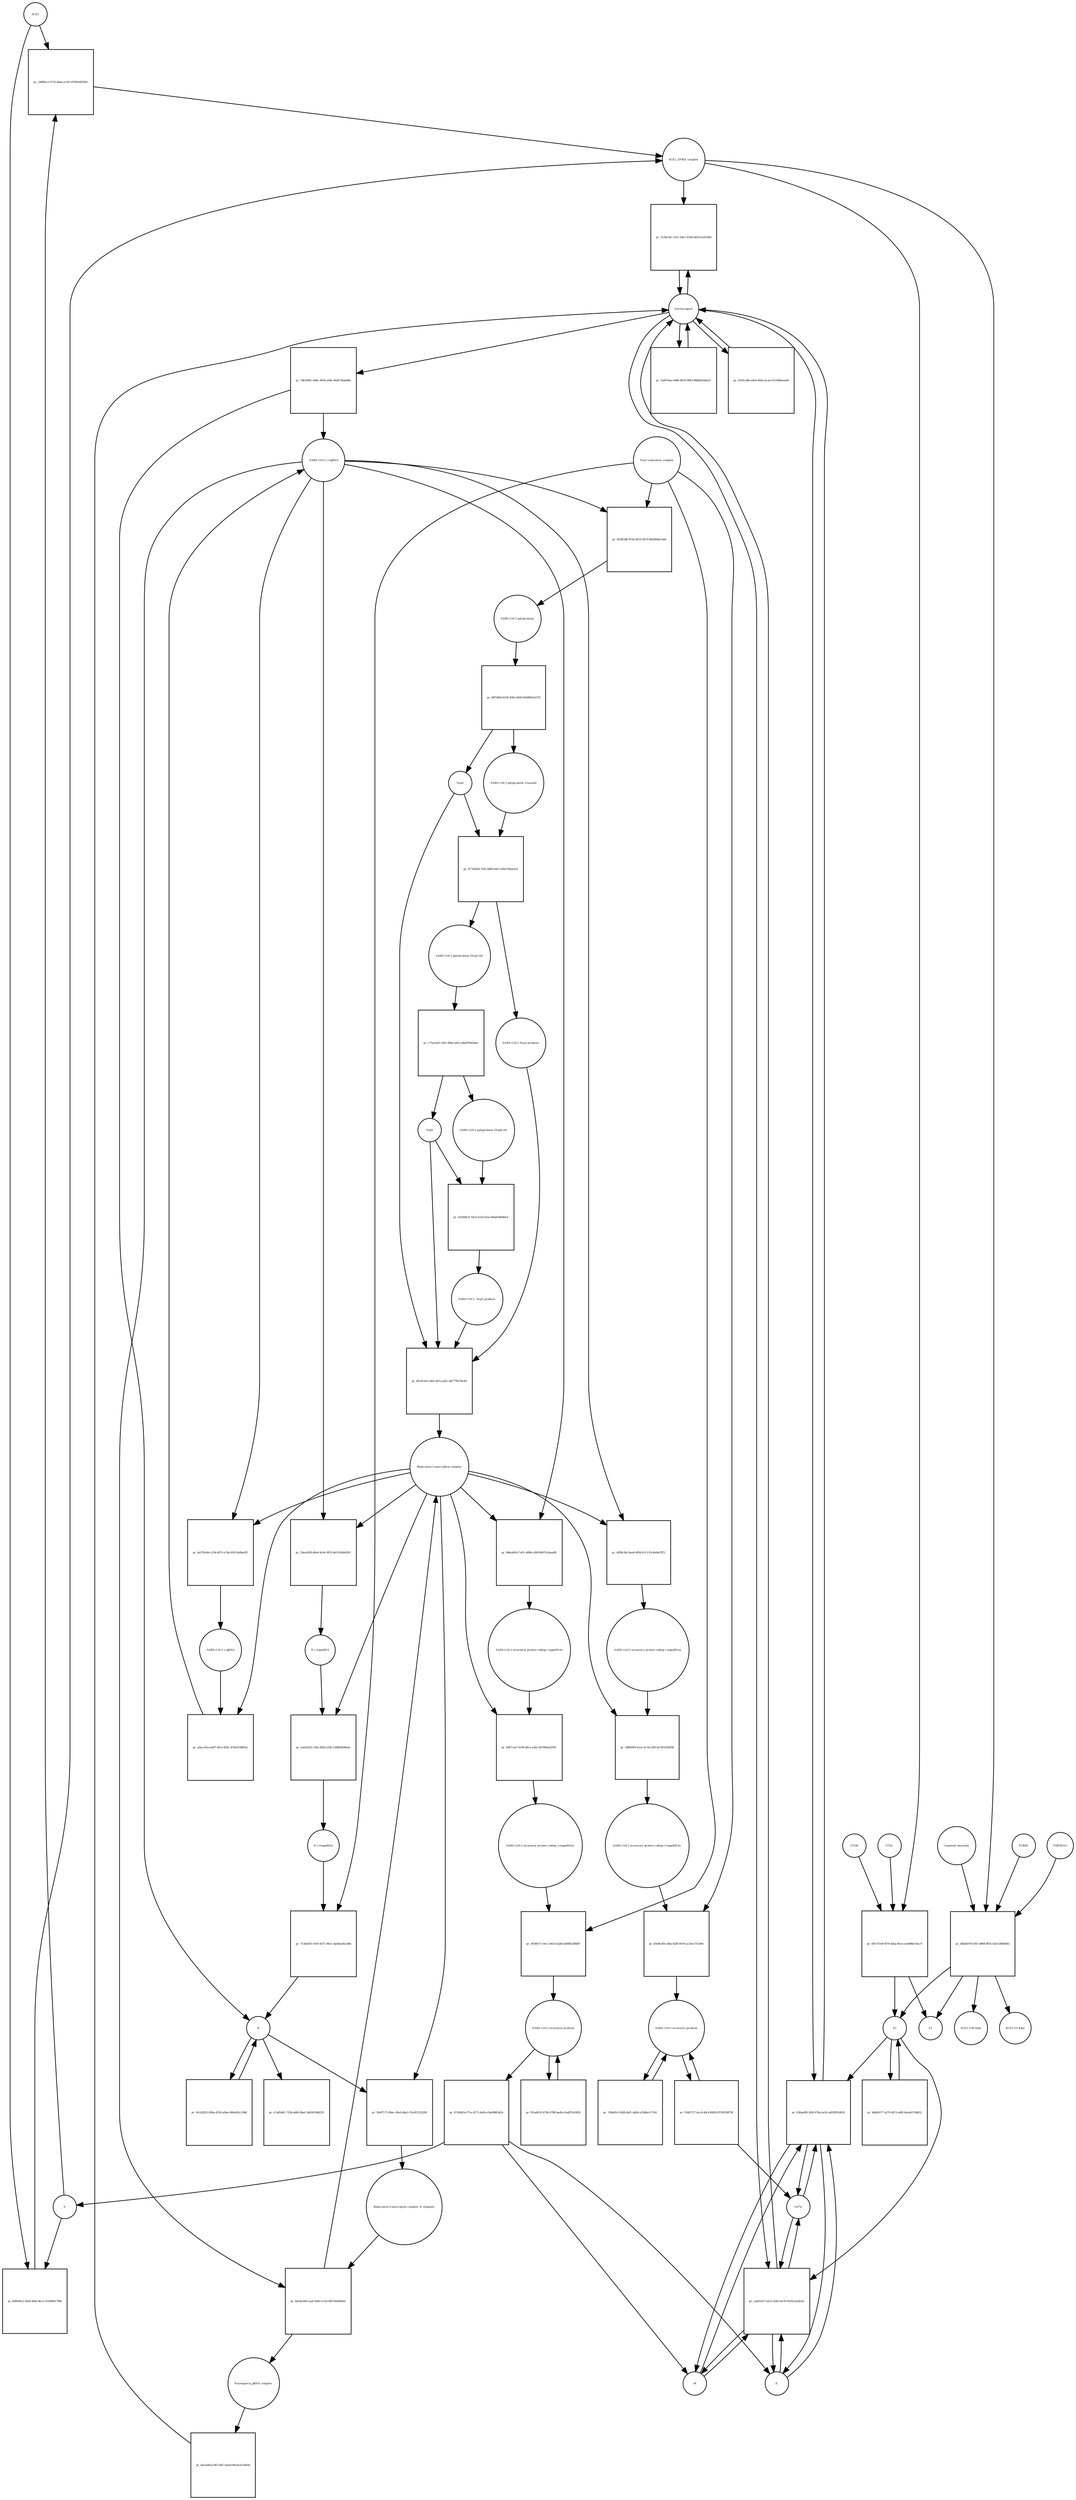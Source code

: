 strict digraph  {
ACE2 [annotation="", bipartite=0, cls=macromolecule, fontsize=4, label=ACE2, shape=circle];
"pr_18df9ac5-f733-46ea-a159-167681601841" [annotation="", bipartite=1, cls=process, fontsize=4, label="pr_18df9ac5-f733-46ea-a159-167681601841", shape=square];
"ACE2_SPIKE complex" [annotation="", bipartite=0, cls=complex, fontsize=4, label="ACE2_SPIKE complex", shape=circle];
S [annotation=urn_miriam_uniprot_P0DTC2, bipartite=0, cls="macromolecule multimer", fontsize=4, label=S, shape=circle];
Nucleocapsid [annotation="urn_miriam_obo.go_GO%3A0019013", bipartite=0, cls=complex, fontsize=4, label=Nucleocapsid, shape=circle];
"pr_513be24c-cb11-44a1-835b-d431e1a9226d" [annotation="", bipartite=1, cls=process, fontsize=4, label="pr_513be24c-cb11-44a1-835b-d431e1a9226d", shape=square];
"pr_6917b7e8-6f70-4aba-8e1a-ee4d9be7dcc9" [annotation="", bipartite=1, cls=process, fontsize=4, label="pr_6917b7e8-6f70-4aba-8e1a-ee4d9be7dcc9", shape=square];
S2 [annotation=urn_miriam_interpro_IPR002552, bipartite=0, cls=macromolecule, fontsize=4, label=S2, shape=circle];
CTSB [annotation="", bipartite=0, cls=macromolecule, fontsize=4, label=CTSB, shape=circle];
CTSL [annotation="", bipartite=0, cls=macromolecule, fontsize=4, label=CTSL, shape=circle];
S1 [annotation=urn_miriam_interpro_IPR002551, bipartite=0, cls=macromolecule, fontsize=4, label=S1, shape=circle];
"pr_6d9e99c2-9ef0-494a-8ec3-310f68917f8b" [annotation="", bipartite=1, cls=process, fontsize=4, label="pr_6d9e99c2-9ef0-494a-8ec3-310f68917f8b", shape=square];
"pr_ca691437-b2c2-4382-ba70-6520cab3fa26" [annotation="", bipartite=1, cls=process, fontsize=4, label="pr_ca691437-b2c2-4382-ba70-6520cab3fa26", shape=square];
E [annotation=urn_miriam_uniprot_P0DTC4, bipartite=0, cls=macromolecule, fontsize=4, label=E, shape=circle];
M [annotation=urn_miriam_uniprot_P0DTC5, bipartite=0, cls=macromolecule, fontsize=4, label=M, shape=circle];
Orf7a [annotation=urn_miriam_uniprot_P0DTC7, bipartite=0, cls=macromolecule, fontsize=4, label=Orf7a, shape=circle];
"pr_7d63596c-0d8c-4936-a08a-9edf136da88b" [annotation="", bipartite=1, cls=process, fontsize=4, label="pr_7d63596c-0d8c-4936-a08a-9edf136da88b", shape=square];
" SARS-CoV-2 (+)gRNA" [annotation=urn_miriam_refseq_NC_045512, bipartite=0, cls="nucleic acid feature", fontsize=4, label=" SARS-CoV-2 (+)gRNA", shape=circle];
N [annotation=urn_miriam_uniprot_P0DTC9, bipartite=0, cls="macromolecule multimer", fontsize=4, label=N, shape=circle];
"SARS-CoV-2 polyproteins" [annotation="", bipartite=0, cls=complex, fontsize=4, label="SARS-CoV-2 polyproteins", shape=circle];
"pr_0ff55f64-6239-458e-9d5f-8548902a5379" [annotation="", bipartite=1, cls=process, fontsize=4, label="pr_0ff55f64-6239-458e-9d5f-8548902a5379", shape=square];
"SARS-CoV-2 polyproteins (cleaved)" [annotation="", bipartite=0, cls=complex, fontsize=4, label="SARS-CoV-2 polyproteins (cleaved)", shape=circle];
Nsp3 [annotation=urn_miriam_ncbiprotein_YP_009725299, bipartite=0, cls=macromolecule, fontsize=4, label=Nsp3, shape=circle];
"pr_5a0b7baa-048b-4b76-9883-86bbfd1b8a25" [annotation="", bipartite=1, cls=process, fontsize=4, label="pr_5a0b7baa-048b-4b76-9883-86bbfd1b8a25", shape=square];
"pr_d319c28b-e4eb-40d2-bcad-e7e3460eae4d" [annotation="", bipartite=1, cls=process, fontsize=4, label="pr_d319c28b-e4eb-40d2-bcad-e7e3460eae4d", shape=square];
"SARS-CoV-2 structural proteins" [annotation="", bipartite=0, cls=complex, fontsize=4, label="SARS-CoV-2 structural proteins", shape=circle];
"pr_6745d63a-f71e-4175-9af8-e1be98f63d2a" [annotation="", bipartite=1, cls=process, fontsize=4, label="pr_6745d63a-f71e-4175-9af8-e1be98f63d2a", shape=square];
"pr_e7a85dd1-723b-4dd0-9baf-3dd36194d259" [annotation="", bipartite=1, cls=process, fontsize=4, label="pr_e7a85dd1-723b-4dd0-9baf-3dd36194d259", shape=square];
"SARS-CoV-2 accessory proteins" [annotation="", bipartite=0, cls=complex, fontsize=4, label="SARS-CoV-2 accessory proteins", shape=circle];
"pr_158af0cf-82d9-4bf1-bd0d-a55d6ec573b1" [annotation="", bipartite=1, cls=process, fontsize=4, label="pr_158af0cf-82d9-4bf1-bd0d-a55d6ec573b1", shape=square];
"pr_f91ad033-476b-4788-bad0-e3edf53c0458" [annotation="", bipartite=1, cls=process, fontsize=4, label="pr_f91ad033-476b-4788-bad0-e3edf53c0458", shape=square];
"pr_42cd2823-858a-4258-a0be-048e0d2c538d" [annotation="", bipartite=1, cls=process, fontsize=4, label="pr_42cd2823-858a-4258-a0be-048e0d2c538d", shape=square];
"SARS-CoV-2 accessory protein coding (-)sgmRNAs" [annotation="", bipartite=0, cls=complex, fontsize=4, label="SARS-CoV-2 accessory protein coding (-)sgmRNAs", shape=circle];
"pr_58ffb999-41ee-4c7d-a5f9-6e7832026f58" [annotation="", bipartite=1, cls=process, fontsize=4, label="pr_58ffb999-41ee-4c7d-a5f9-6e7832026f58", shape=square];
"SARS-CoV-2 accessory protein coding (+)sgmRNAs" [annotation="", bipartite=0, cls=complex, fontsize=4, label="SARS-CoV-2 accessory protein coding (+)sgmRNAs", shape=circle];
"Replication transcription complex" [annotation="", bipartite=0, cls=complex, fontsize=4, label="Replication transcription complex", shape=circle];
"SARS-CoV-2 structural protein coding (-)sgmRNAs" [annotation="", bipartite=0, cls=complex, fontsize=4, label="SARS-CoV-2 structural protein coding (-)sgmRNAs", shape=circle];
"pr_8487cea7-fe99-48ce-a3b1-6d789ee02591" [annotation="", bipartite=1, cls=process, fontsize=4, label="pr_8487cea7-fe99-48ce-a3b1-6d789ee02591", shape=square];
"SARS-CoV-2 structural protein coding (+)sgmRNAs" [annotation="", bipartite=0, cls=complex, fontsize=4, label="SARS-CoV-2 structural protein coding (+)sgmRNAs", shape=circle];
"N (-)sgmRNA" [annotation="", bipartite=0, cls="nucleic acid feature", fontsize=4, label="N (-)sgmRNA", shape=circle];
"pr_eebc6252-33fa-45fb-a53b-23d882b06edc" [annotation="", bipartite=1, cls=process, fontsize=4, label="pr_eebc6252-33fa-45fb-a53b-23d882b06edc", shape=square];
"N (+)sgmRNA" [annotation="", bipartite=0, cls="nucleic acid feature", fontsize=4, label="N (+)sgmRNA", shape=circle];
"pr_713de591-e593-4371-861c-da49aa82cd06" [annotation="", bipartite=1, cls=process, fontsize=4, label="pr_713de591-e593-4371-861c-da49aa82cd06", shape=square];
"Host translation complex" [annotation="urn_miriam_obo.go_GO%3A0070992", bipartite=0, cls=complex, fontsize=4, label="Host translation complex", shape=circle];
"pr_83e8e3f4-c46a-42f0-9476-ac3ee1751b94" [annotation="", bipartite=1, cls=process, fontsize=4, label="pr_83e8e3f4-c46a-42f0-9476-ac3ee1751b94", shape=square];
"pr_6f300171-0ec1-4633-b2d4-4469023ff8d7" [annotation="", bipartite=1, cls=process, fontsize=4, label="pr_6f300171-0ec1-4633-b2d4-4469023ff8d7", shape=square];
"Nucleoporin_gRNA complex " [annotation="urn_miriam_obo.go_GO%3A0019013", bipartite=0, cls=complex, fontsize=4, label="Nucleoporin_gRNA complex ", shape=circle];
"pr_bea2d42a-f4f2-4fe7-ba2d-80c6e2ce9d3d" [annotation="", bipartite=1, cls=process, fontsize=4, label="pr_bea2d42a-f4f2-4fe7-ba2d-80c6e2ce9d3d", shape=square];
"pr_f1665717-4cc8-49c4-89f9-b7f18529979f" [annotation="", bipartite=1, cls=process, fontsize=4, label="pr_f1665717-4cc8-49c4-89f9-b7f18529979f", shape=square];
"pr_d4bd5078-5f47-4968-8f55-4261186f0045" [annotation="", bipartite=1, cls=process, fontsize=4, label="pr_d4bd5078-5f47-4968-8f55-4261186f0045", shape=square];
FURIN [annotation="", bipartite=0, cls=macromolecule, fontsize=4, label=FURIN, shape=circle];
TMPRSS2 [annotation="", bipartite=0, cls=macromolecule, fontsize=4, label=TMPRSS2, shape=circle];
"Camostat mesylate" [annotation="urn_miriam_pubchem.compound_2536", bipartite=0, cls="simple chemical", fontsize=4, label="Camostat mesylate", shape=circle];
"ACE2 (100 Kda)" [annotation="", bipartite=0, cls=macromolecule, fontsize=4, label="ACE2 (100 Kda)", shape=circle];
"ACE2 (15 Kda)" [annotation="", bipartite=0, cls=macromolecule, fontsize=4, label="ACE2 (15 Kda)", shape=circle];
"pr_b4b42077-a270-4f13-a06f-0eeb4374b452" [annotation="", bipartite=1, cls=process, fontsize=4, label="pr_b4b42077-a270-4f13-a06f-0eeb4374b452", shape=square];
"pr_477e826d-7d3f-4869-b4e7-d5b374faa5c6" [annotation="", bipartite=1, cls=process, fontsize=4, label="pr_477e826d-7d3f-4869-b4e7-d5b374faa5c6", shape=square];
"SARS-CoV-2 Nsp3 products" [annotation="", bipartite=0, cls=complex, fontsize=4, label="SARS-CoV-2 Nsp3 products", shape=circle];
"SARS-CoV-2 polyproteins (Nsp5-16)" [annotation="", bipartite=0, cls=complex, fontsize=4, label="SARS-CoV-2 polyproteins (Nsp5-16)", shape=circle];
"pr_c75ae5a0-1401-49de-b423-a8af939d2dee" [annotation="", bipartite=1, cls=process, fontsize=4, label="pr_c75ae5a0-1401-49de-b423-a8af939d2dee", shape=square];
"SARS-CoV-2 polyproteins (Nsp6-16)" [annotation="", bipartite=0, cls=complex, fontsize=4, label="SARS-CoV-2 polyproteins (Nsp6-16)", shape=circle];
Nsp5 [annotation=urn_miriam_ncbiprotein_YP_009725301, bipartite=0, cls=macromolecule, fontsize=4, label=Nsp5, shape=circle];
"pr_d1d594c4-70cd-4324-b52a-f8ad54bb46c4" [annotation="", bipartite=1, cls=process, fontsize=4, label="pr_d1d594c4-70cd-4324-b52a-f8ad54bb46c4", shape=square];
"SARS-CoV-2  Nsp5 products" [annotation="", bipartite=0, cls=complex, fontsize=4, label="SARS-CoV-2  Nsp5 products", shape=circle];
"pr_855ff2d8-97d4-4015-8470-882699efcb9d" [annotation="", bipartite=1, cls=process, fontsize=4, label="pr_855ff2d8-97d4-4015-8470-882699efcb9d", shape=square];
"pr_6fc457e6-cbb5-4d7e-ad21-dd7778578e49" [annotation="", bipartite=1, cls=process, fontsize=4, label="pr_6fc457e6-cbb5-4d7e-ad21-dd7778578e49", shape=square];
"Replication transcription complex_N oligomer" [annotation="", bipartite=0, cls=complex, fontsize=4, label="Replication transcription complex_N oligomer", shape=circle];
"pr_bb1de3d9-cae6-4042-a7d3-0fb754406beb" [annotation="", bipartite=1, cls=process, fontsize=4, label="pr_bb1de3d9-cae6-4042-a7d3-0fb754406beb", shape=square];
"pr_de27b1d4-c234-4075-a74d-d1413a0bad3f" [annotation="", bipartite=1, cls=process, fontsize=4, label="pr_de27b1d4-c234-4075-a74d-d1413a0bad3f", shape=square];
" SARS-CoV-2 (-)gRNA" [annotation=urn_miriam_refseq_NC_045512, bipartite=0, cls="nucleic acid feature", fontsize=4, label=" SARS-CoV-2 (-)gRNA", shape=circle];
"pr_33ea4299-d0e4-4c0e-9f23-db11b30a0203" [annotation="", bipartite=1, cls=process, fontsize=4, label="pr_33ea4299-d0e4-4c0e-9f23-db11b30a0203", shape=square];
"pr_484e481d-7a01-4698-a308-8b97fcdaaa96" [annotation="", bipartite=1, cls=process, fontsize=4, label="pr_484e481d-7a01-4698-a308-8b97fcdaaa96", shape=square];
"pr_d2f8e3b2-6aa6-4f94-b113-f3c4a94a7ff3" [annotation="", bipartite=1, cls=process, fontsize=4, label="pr_d2f8e3b2-6aa6-4f94-b113-f3c4a94a7ff3", shape=square];
"pr_a0aca55a-ed97-46c3-82bc-47b05158f63a" [annotation="", bipartite=1, cls=process, fontsize=4, label="pr_a0aca55a-ed97-46c3-82bc-47b05158f63a", shape=square];
"pr_5fe87175-94ac-40e9-bba3-15a501232308" [annotation="", bipartite=1, cls=process, fontsize=4, label="pr_5fe87175-94ac-40e9-bba3-15a501232308", shape=square];
"pr_038aa80f-20f6-476a-bcb3-af65f9f1d630" [annotation="", bipartite=1, cls=process, fontsize=4, label="pr_038aa80f-20f6-476a-bcb3-af65f9f1d630", shape=square];
ACE2 -> "pr_18df9ac5-f733-46ea-a159-167681601841"  [annotation="", interaction_type=consumption];
ACE2 -> "pr_6d9e99c2-9ef0-494a-8ec3-310f68917f8b"  [annotation="", interaction_type=consumption];
"pr_18df9ac5-f733-46ea-a159-167681601841" -> "ACE2_SPIKE complex"  [annotation="", interaction_type=production];
"ACE2_SPIKE complex" -> "pr_513be24c-cb11-44a1-835b-d431e1a9226d"  [annotation="urn_miriam_pubmed_32142651|urn_miriam_pubmed_32094589|urn_miriam_taxonomy_2697049", interaction_type=stimulation];
"ACE2_SPIKE complex" -> "pr_6917b7e8-6f70-4aba-8e1a-ee4d9be7dcc9"  [annotation="", interaction_type=consumption];
"ACE2_SPIKE complex" -> "pr_d4bd5078-5f47-4968-8f55-4261186f0045"  [annotation="", interaction_type=consumption];
S -> "pr_18df9ac5-f733-46ea-a159-167681601841"  [annotation="", interaction_type=consumption];
S -> "pr_6d9e99c2-9ef0-494a-8ec3-310f68917f8b"  [annotation="", interaction_type=consumption];
Nucleocapsid -> "pr_513be24c-cb11-44a1-835b-d431e1a9226d"  [annotation="", interaction_type=consumption];
Nucleocapsid -> "pr_ca691437-b2c2-4382-ba70-6520cab3fa26"  [annotation="", interaction_type=consumption];
Nucleocapsid -> "pr_7d63596c-0d8c-4936-a08a-9edf136da88b"  [annotation="", interaction_type=consumption];
Nucleocapsid -> "pr_5a0b7baa-048b-4b76-9883-86bbfd1b8a25"  [annotation="", interaction_type=consumption];
Nucleocapsid -> "pr_d319c28b-e4eb-40d2-bcad-e7e3460eae4d"  [annotation="", interaction_type=consumption];
Nucleocapsid -> "pr_038aa80f-20f6-476a-bcb3-af65f9f1d630"  [annotation="", interaction_type=consumption];
"pr_513be24c-cb11-44a1-835b-d431e1a9226d" -> Nucleocapsid  [annotation="", interaction_type=production];
"pr_6917b7e8-6f70-4aba-8e1a-ee4d9be7dcc9" -> S2  [annotation="", interaction_type=production];
"pr_6917b7e8-6f70-4aba-8e1a-ee4d9be7dcc9" -> S1  [annotation="", interaction_type=production];
S2 -> "pr_ca691437-b2c2-4382-ba70-6520cab3fa26"  [annotation="urn_miriam_pubmed_32142651|urn_miriam_pubmed_32094589|urn_miriam_pubmed_32047258|urn_miriam_taxonomy_2697049", interaction_type=stimulation];
S2 -> "pr_b4b42077-a270-4f13-a06f-0eeb4374b452"  [annotation="", interaction_type=consumption];
S2 -> "pr_038aa80f-20f6-476a-bcb3-af65f9f1d630"  [annotation="urn_miriam_pubmed_32142651|urn_miriam_pubmed_32047258|urn_miriam_taxonomy_2697049", interaction_type=stimulation];
CTSB -> "pr_6917b7e8-6f70-4aba-8e1a-ee4d9be7dcc9"  [annotation="urn_miriam_pubmed_32142651|urn_miriam_taxonomy_2697049", interaction_type=catalysis];
CTSL -> "pr_6917b7e8-6f70-4aba-8e1a-ee4d9be7dcc9"  [annotation="urn_miriam_pubmed_32142651|urn_miriam_taxonomy_2697049", interaction_type=catalysis];
"pr_6d9e99c2-9ef0-494a-8ec3-310f68917f8b" -> "ACE2_SPIKE complex"  [annotation="", interaction_type=production];
"pr_ca691437-b2c2-4382-ba70-6520cab3fa26" -> Nucleocapsid  [annotation="", interaction_type=production];
"pr_ca691437-b2c2-4382-ba70-6520cab3fa26" -> E  [annotation="", interaction_type=production];
"pr_ca691437-b2c2-4382-ba70-6520cab3fa26" -> M  [annotation="", interaction_type=production];
"pr_ca691437-b2c2-4382-ba70-6520cab3fa26" -> Orf7a  [annotation="", interaction_type=production];
E -> "pr_ca691437-b2c2-4382-ba70-6520cab3fa26"  [annotation="", interaction_type=consumption];
E -> "pr_038aa80f-20f6-476a-bcb3-af65f9f1d630"  [annotation="", interaction_type=consumption];
M -> "pr_ca691437-b2c2-4382-ba70-6520cab3fa26"  [annotation="", interaction_type=consumption];
M -> "pr_038aa80f-20f6-476a-bcb3-af65f9f1d630"  [annotation="", interaction_type=consumption];
Orf7a -> "pr_ca691437-b2c2-4382-ba70-6520cab3fa26"  [annotation="", interaction_type=consumption];
Orf7a -> "pr_038aa80f-20f6-476a-bcb3-af65f9f1d630"  [annotation="", interaction_type=consumption];
"pr_7d63596c-0d8c-4936-a08a-9edf136da88b" -> " SARS-CoV-2 (+)gRNA"  [annotation="", interaction_type=production];
"pr_7d63596c-0d8c-4936-a08a-9edf136da88b" -> N  [annotation="", interaction_type=production];
" SARS-CoV-2 (+)gRNA" -> "pr_855ff2d8-97d4-4015-8470-882699efcb9d"  [annotation="", interaction_type=consumption];
" SARS-CoV-2 (+)gRNA" -> "pr_bb1de3d9-cae6-4042-a7d3-0fb754406beb"  [annotation="", interaction_type=consumption];
" SARS-CoV-2 (+)gRNA" -> "pr_de27b1d4-c234-4075-a74d-d1413a0bad3f"  [annotation="", interaction_type=consumption];
" SARS-CoV-2 (+)gRNA" -> "pr_33ea4299-d0e4-4c0e-9f23-db11b30a0203"  [annotation="", interaction_type=consumption];
" SARS-CoV-2 (+)gRNA" -> "pr_484e481d-7a01-4698-a308-8b97fcdaaa96"  [annotation="", interaction_type=consumption];
" SARS-CoV-2 (+)gRNA" -> "pr_d2f8e3b2-6aa6-4f94-b113-f3c4a94a7ff3"  [annotation="", interaction_type=consumption];
N -> "pr_e7a85dd1-723b-4dd0-9baf-3dd36194d259"  [annotation="", interaction_type=consumption];
N -> "pr_42cd2823-858a-4258-a0be-048e0d2c538d"  [annotation="", interaction_type=consumption];
N -> "pr_5fe87175-94ac-40e9-bba3-15a501232308"  [annotation="", interaction_type=consumption];
"SARS-CoV-2 polyproteins" -> "pr_0ff55f64-6239-458e-9d5f-8548902a5379"  [annotation=urn_miriam_pubmed_31226023, interaction_type=catalysis];
"pr_0ff55f64-6239-458e-9d5f-8548902a5379" -> "SARS-CoV-2 polyproteins (cleaved)"  [annotation="", interaction_type=production];
"pr_0ff55f64-6239-458e-9d5f-8548902a5379" -> Nsp3  [annotation="", interaction_type=production];
"SARS-CoV-2 polyproteins (cleaved)" -> "pr_477e826d-7d3f-4869-b4e7-d5b374faa5c6"  [annotation="", interaction_type=consumption];
Nsp3 -> "pr_477e826d-7d3f-4869-b4e7-d5b374faa5c6"  [annotation="", interaction_type=catalysis];
Nsp3 -> "pr_6fc457e6-cbb5-4d7e-ad21-dd7778578e49"  [annotation="", interaction_type=consumption];
"pr_5a0b7baa-048b-4b76-9883-86bbfd1b8a25" -> Nucleocapsid  [annotation="", interaction_type=production];
"pr_d319c28b-e4eb-40d2-bcad-e7e3460eae4d" -> Nucleocapsid  [annotation="", interaction_type=production];
"SARS-CoV-2 structural proteins" -> "pr_6745d63a-f71e-4175-9af8-e1be98f63d2a"  [annotation="", interaction_type=consumption];
"SARS-CoV-2 structural proteins" -> "pr_f91ad033-476b-4788-bad0-e3edf53c0458"  [annotation="", interaction_type=consumption];
"pr_6745d63a-f71e-4175-9af8-e1be98f63d2a" -> M  [annotation="", interaction_type=production];
"pr_6745d63a-f71e-4175-9af8-e1be98f63d2a" -> E  [annotation="", interaction_type=production];
"pr_6745d63a-f71e-4175-9af8-e1be98f63d2a" -> S  [annotation="", interaction_type=production];
"SARS-CoV-2 accessory proteins" -> "pr_158af0cf-82d9-4bf1-bd0d-a55d6ec573b1"  [annotation="", interaction_type=consumption];
"SARS-CoV-2 accessory proteins" -> "pr_f1665717-4cc8-49c4-89f9-b7f18529979f"  [annotation="", interaction_type=consumption];
"pr_158af0cf-82d9-4bf1-bd0d-a55d6ec573b1" -> "SARS-CoV-2 accessory proteins"  [annotation="", interaction_type=production];
"pr_f91ad033-476b-4788-bad0-e3edf53c0458" -> "SARS-CoV-2 structural proteins"  [annotation="", interaction_type=production];
"pr_42cd2823-858a-4258-a0be-048e0d2c538d" -> N  [annotation="", interaction_type=production];
"SARS-CoV-2 accessory protein coding (-)sgmRNAs" -> "pr_58ffb999-41ee-4c7d-a5f9-6e7832026f58"  [annotation="", interaction_type=consumption];
"pr_58ffb999-41ee-4c7d-a5f9-6e7832026f58" -> "SARS-CoV-2 accessory protein coding (+)sgmRNAs"  [annotation="", interaction_type=production];
"SARS-CoV-2 accessory protein coding (+)sgmRNAs" -> "pr_83e8e3f4-c46a-42f0-9476-ac3ee1751b94"  [annotation="", interaction_type=consumption];
"Replication transcription complex" -> "pr_58ffb999-41ee-4c7d-a5f9-6e7832026f58"  [annotation=urn_miriam_pubmed_31226023, interaction_type="necessary stimulation"];
"Replication transcription complex" -> "pr_8487cea7-fe99-48ce-a3b1-6d789ee02591"  [annotation=urn_miriam_pubmed_31226023, interaction_type="necessary stimulation"];
"Replication transcription complex" -> "pr_eebc6252-33fa-45fb-a53b-23d882b06edc"  [annotation=urn_miriam_pubmed_31226023, interaction_type="necessary stimulation"];
"Replication transcription complex" -> "pr_de27b1d4-c234-4075-a74d-d1413a0bad3f"  [annotation=urn_miriam_pubmed_31226023, interaction_type="necessary stimulation"];
"Replication transcription complex" -> "pr_33ea4299-d0e4-4c0e-9f23-db11b30a0203"  [annotation=urn_miriam_pubmed_31226023, interaction_type="necessary stimulation"];
"Replication transcription complex" -> "pr_484e481d-7a01-4698-a308-8b97fcdaaa96"  [annotation=urn_miriam_pubmed_31226023, interaction_type="necessary stimulation"];
"Replication transcription complex" -> "pr_d2f8e3b2-6aa6-4f94-b113-f3c4a94a7ff3"  [annotation=urn_miriam_pubmed_31226023, interaction_type="necessary stimulation"];
"Replication transcription complex" -> "pr_a0aca55a-ed97-46c3-82bc-47b05158f63a"  [annotation=urn_miriam_pubmed_31226023, interaction_type="necessary stimulation"];
"Replication transcription complex" -> "pr_5fe87175-94ac-40e9-bba3-15a501232308"  [annotation="", interaction_type=consumption];
"SARS-CoV-2 structural protein coding (-)sgmRNAs" -> "pr_8487cea7-fe99-48ce-a3b1-6d789ee02591"  [annotation="", interaction_type=consumption];
"pr_8487cea7-fe99-48ce-a3b1-6d789ee02591" -> "SARS-CoV-2 structural protein coding (+)sgmRNAs"  [annotation="", interaction_type=production];
"SARS-CoV-2 structural protein coding (+)sgmRNAs" -> "pr_6f300171-0ec1-4633-b2d4-4469023ff8d7"  [annotation="", interaction_type=consumption];
"N (-)sgmRNA" -> "pr_eebc6252-33fa-45fb-a53b-23d882b06edc"  [annotation="", interaction_type=consumption];
"pr_eebc6252-33fa-45fb-a53b-23d882b06edc" -> "N (+)sgmRNA"  [annotation="", interaction_type=production];
"N (+)sgmRNA" -> "pr_713de591-e593-4371-861c-da49aa82cd06"  [annotation="", interaction_type=consumption];
"pr_713de591-e593-4371-861c-da49aa82cd06" -> N  [annotation="", interaction_type=production];
"Host translation complex" -> "pr_713de591-e593-4371-861c-da49aa82cd06"  [annotation="", interaction_type="necessary stimulation"];
"Host translation complex" -> "pr_83e8e3f4-c46a-42f0-9476-ac3ee1751b94"  [annotation=urn_miriam_pubmed_31226023, interaction_type="necessary stimulation"];
"Host translation complex" -> "pr_6f300171-0ec1-4633-b2d4-4469023ff8d7"  [annotation=urn_miriam_pubmed_31226023, interaction_type="necessary stimulation"];
"Host translation complex" -> "pr_855ff2d8-97d4-4015-8470-882699efcb9d"  [annotation="", interaction_type="necessary stimulation"];
"pr_83e8e3f4-c46a-42f0-9476-ac3ee1751b94" -> "SARS-CoV-2 accessory proteins"  [annotation="", interaction_type=production];
"pr_6f300171-0ec1-4633-b2d4-4469023ff8d7" -> "SARS-CoV-2 structural proteins"  [annotation="", interaction_type=production];
"Nucleoporin_gRNA complex " -> "pr_bea2d42a-f4f2-4fe7-ba2d-80c6e2ce9d3d"  [annotation="", interaction_type=consumption];
"pr_bea2d42a-f4f2-4fe7-ba2d-80c6e2ce9d3d" -> Nucleocapsid  [annotation="", interaction_type=production];
"pr_f1665717-4cc8-49c4-89f9-b7f18529979f" -> "SARS-CoV-2 accessory proteins"  [annotation="", interaction_type=production];
"pr_f1665717-4cc8-49c4-89f9-b7f18529979f" -> Orf7a  [annotation="", interaction_type=production];
"pr_d4bd5078-5f47-4968-8f55-4261186f0045" -> S2  [annotation="", interaction_type=production];
"pr_d4bd5078-5f47-4968-8f55-4261186f0045" -> "ACE2 (100 Kda)"  [annotation="", interaction_type=production];
"pr_d4bd5078-5f47-4968-8f55-4261186f0045" -> S1  [annotation="", interaction_type=production];
"pr_d4bd5078-5f47-4968-8f55-4261186f0045" -> "ACE2 (15 Kda)"  [annotation="", interaction_type=production];
FURIN -> "pr_d4bd5078-5f47-4968-8f55-4261186f0045"  [annotation="urn_miriam_pubmed_32142651|urn_miriam_pubmed_32362314|urn_miriam_taxonomy_2697049", interaction_type=catalysis];
TMPRSS2 -> "pr_d4bd5078-5f47-4968-8f55-4261186f0045"  [annotation="urn_miriam_pubmed_32142651|urn_miriam_pubmed_32362314|urn_miriam_taxonomy_2697049", interaction_type=catalysis];
"Camostat mesylate" -> "pr_d4bd5078-5f47-4968-8f55-4261186f0045"  [annotation="urn_miriam_pubmed_32142651|urn_miriam_pubmed_32362314|urn_miriam_taxonomy_2697049", interaction_type=inhibition];
"pr_b4b42077-a270-4f13-a06f-0eeb4374b452" -> S2  [annotation="", interaction_type=production];
"pr_477e826d-7d3f-4869-b4e7-d5b374faa5c6" -> "SARS-CoV-2 Nsp3 products"  [annotation="", interaction_type=production];
"pr_477e826d-7d3f-4869-b4e7-d5b374faa5c6" -> "SARS-CoV-2 polyproteins (Nsp5-16)"  [annotation="", interaction_type=production];
"SARS-CoV-2 Nsp3 products" -> "pr_6fc457e6-cbb5-4d7e-ad21-dd7778578e49"  [annotation="", interaction_type=consumption];
"SARS-CoV-2 polyproteins (Nsp5-16)" -> "pr_c75ae5a0-1401-49de-b423-a8af939d2dee"  [annotation="", interaction_type=catalysis];
"pr_c75ae5a0-1401-49de-b423-a8af939d2dee" -> "SARS-CoV-2 polyproteins (Nsp6-16)"  [annotation="", interaction_type=production];
"pr_c75ae5a0-1401-49de-b423-a8af939d2dee" -> Nsp5  [annotation="", interaction_type=production];
"SARS-CoV-2 polyproteins (Nsp6-16)" -> "pr_d1d594c4-70cd-4324-b52a-f8ad54bb46c4"  [annotation="", interaction_type=consumption];
Nsp5 -> "pr_d1d594c4-70cd-4324-b52a-f8ad54bb46c4"  [annotation="", interaction_type=catalysis];
Nsp5 -> "pr_6fc457e6-cbb5-4d7e-ad21-dd7778578e49"  [annotation="", interaction_type=consumption];
"pr_d1d594c4-70cd-4324-b52a-f8ad54bb46c4" -> "SARS-CoV-2  Nsp5 products"  [annotation="", interaction_type=production];
"SARS-CoV-2  Nsp5 products" -> "pr_6fc457e6-cbb5-4d7e-ad21-dd7778578e49"  [annotation="", interaction_type=consumption];
"pr_855ff2d8-97d4-4015-8470-882699efcb9d" -> "SARS-CoV-2 polyproteins"  [annotation="", interaction_type=production];
"pr_6fc457e6-cbb5-4d7e-ad21-dd7778578e49" -> "Replication transcription complex"  [annotation="", interaction_type=production];
"Replication transcription complex_N oligomer" -> "pr_bb1de3d9-cae6-4042-a7d3-0fb754406beb"  [annotation="", interaction_type=consumption];
"pr_bb1de3d9-cae6-4042-a7d3-0fb754406beb" -> "Nucleoporin_gRNA complex "  [annotation="", interaction_type=production];
"pr_bb1de3d9-cae6-4042-a7d3-0fb754406beb" -> "Replication transcription complex"  [annotation="", interaction_type=production];
"pr_de27b1d4-c234-4075-a74d-d1413a0bad3f" -> " SARS-CoV-2 (-)gRNA"  [annotation="", interaction_type=production];
" SARS-CoV-2 (-)gRNA" -> "pr_a0aca55a-ed97-46c3-82bc-47b05158f63a"  [annotation="", interaction_type=consumption];
"pr_33ea4299-d0e4-4c0e-9f23-db11b30a0203" -> "N (-)sgmRNA"  [annotation="", interaction_type=production];
"pr_484e481d-7a01-4698-a308-8b97fcdaaa96" -> "SARS-CoV-2 structural protein coding (-)sgmRNAs"  [annotation="", interaction_type=production];
"pr_d2f8e3b2-6aa6-4f94-b113-f3c4a94a7ff3" -> "SARS-CoV-2 accessory protein coding (-)sgmRNAs"  [annotation="", interaction_type=production];
"pr_a0aca55a-ed97-46c3-82bc-47b05158f63a" -> " SARS-CoV-2 (+)gRNA"  [annotation="", interaction_type=production];
"pr_5fe87175-94ac-40e9-bba3-15a501232308" -> "Replication transcription complex_N oligomer"  [annotation="", interaction_type=production];
"pr_038aa80f-20f6-476a-bcb3-af65f9f1d630" -> Nucleocapsid  [annotation="", interaction_type=production];
"pr_038aa80f-20f6-476a-bcb3-af65f9f1d630" -> Orf7a  [annotation="", interaction_type=production];
"pr_038aa80f-20f6-476a-bcb3-af65f9f1d630" -> E  [annotation="", interaction_type=production];
"pr_038aa80f-20f6-476a-bcb3-af65f9f1d630" -> M  [annotation="", interaction_type=production];
}
